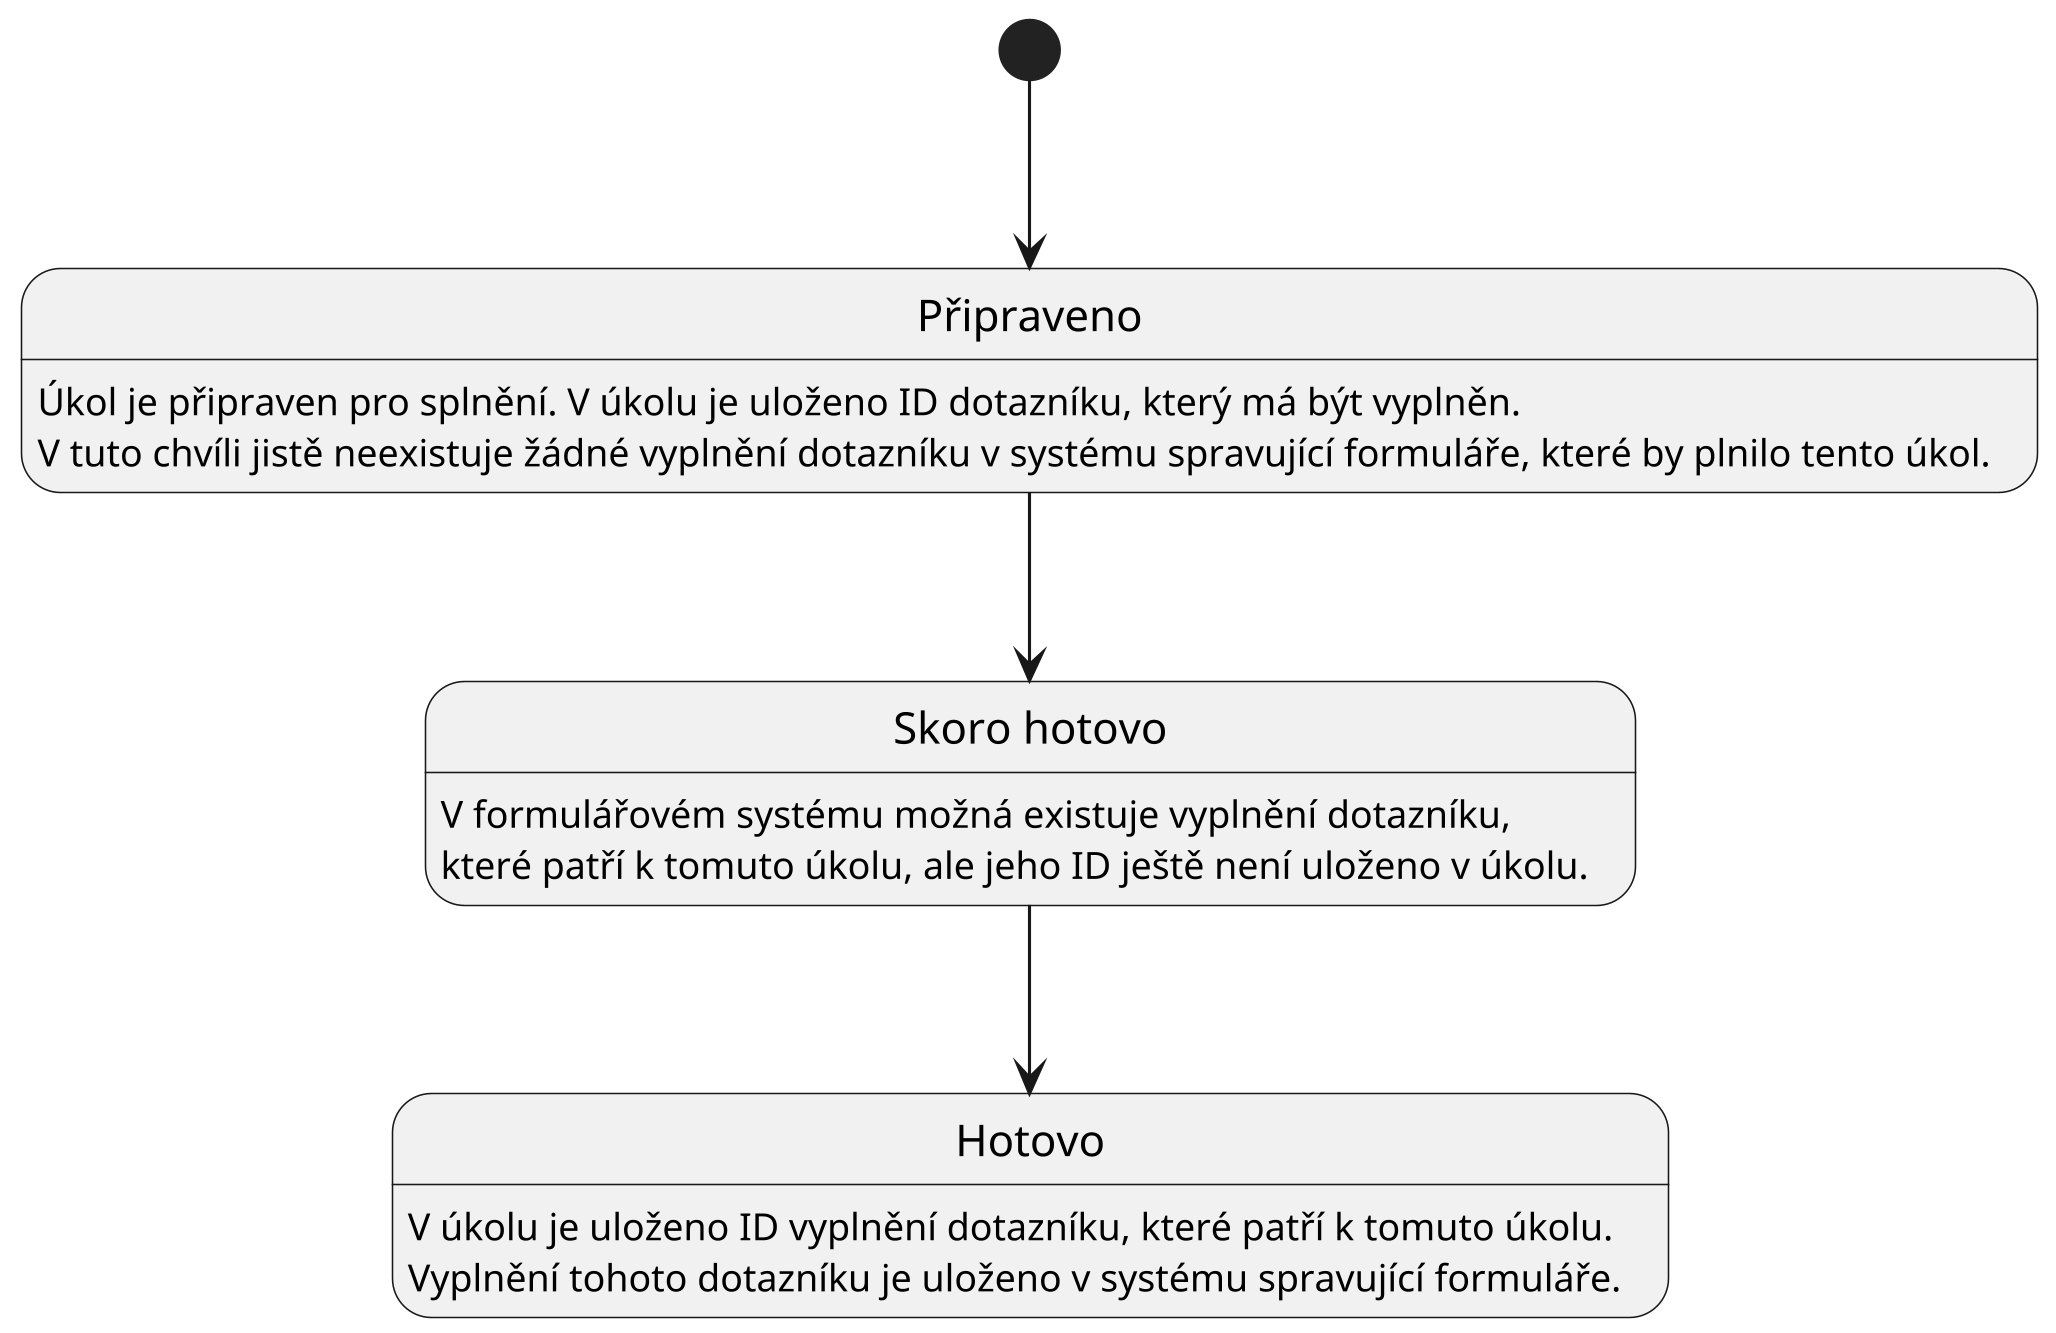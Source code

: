 @startuml
skinparam dpi 300

state "Připraveno" : Úkol je připraven pro splnění. V úkolu je uloženo ID dotazníku, který má být vyplněn.\nV tuto chvíli jistě neexistuje žádné vyplnění dotazníku v systému spravující formuláře, které by plnilo tento úkol.
state "Skoro hotovo" as skoroHotovo : V formulářovém systému možná existuje vyplnění dotazníku,\nkteré patří k tomuto úkolu, ale jeho ID ještě není uloženo v úkolu.
state "Hotovo" as Hotovo : V úkolu je uloženo ID vyplnění dotazníku, které patří k tomuto úkolu.\nVyplnění tohoto dotazníku je uloženo v systému spravující formuláře.

[*] --> Připraveno
Připraveno --> skoroHotovo
skoroHotovo --> Hotovo

@enduml
